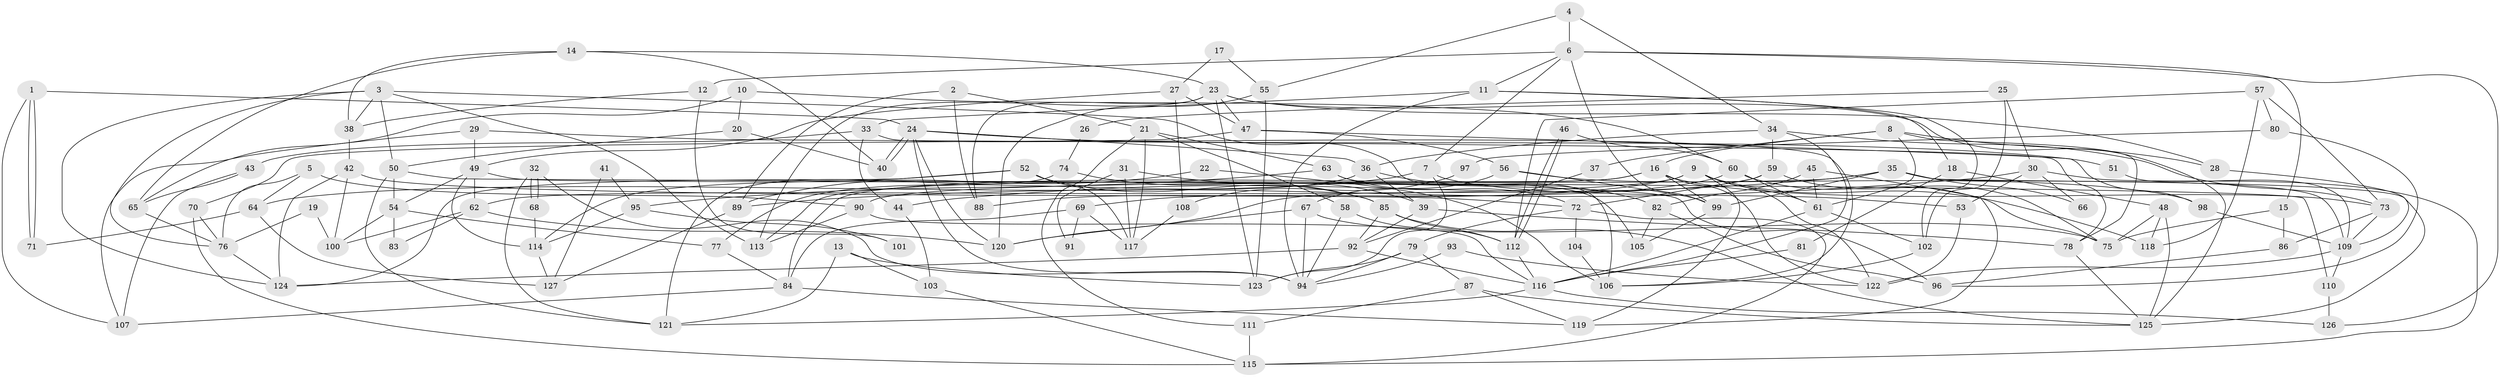 // Generated by graph-tools (version 1.1) at 2025/14/03/09/25 04:14:56]
// undirected, 127 vertices, 254 edges
graph export_dot {
graph [start="1"]
  node [color=gray90,style=filled];
  1;
  2;
  3;
  4;
  5;
  6;
  7;
  8;
  9;
  10;
  11;
  12;
  13;
  14;
  15;
  16;
  17;
  18;
  19;
  20;
  21;
  22;
  23;
  24;
  25;
  26;
  27;
  28;
  29;
  30;
  31;
  32;
  33;
  34;
  35;
  36;
  37;
  38;
  39;
  40;
  41;
  42;
  43;
  44;
  45;
  46;
  47;
  48;
  49;
  50;
  51;
  52;
  53;
  54;
  55;
  56;
  57;
  58;
  59;
  60;
  61;
  62;
  63;
  64;
  65;
  66;
  67;
  68;
  69;
  70;
  71;
  72;
  73;
  74;
  75;
  76;
  77;
  78;
  79;
  80;
  81;
  82;
  83;
  84;
  85;
  86;
  87;
  88;
  89;
  90;
  91;
  92;
  93;
  94;
  95;
  96;
  97;
  98;
  99;
  100;
  101;
  102;
  103;
  104;
  105;
  106;
  107;
  108;
  109;
  110;
  111;
  112;
  113;
  114;
  115;
  116;
  117;
  118;
  119;
  120;
  121;
  122;
  123;
  124;
  125;
  126;
  127;
  1 -- 107;
  1 -- 71;
  1 -- 71;
  1 -- 24;
  2 -- 88;
  2 -- 21;
  2 -- 89;
  3 -- 50;
  3 -- 76;
  3 -- 38;
  3 -- 106;
  3 -- 113;
  3 -- 124;
  4 -- 55;
  4 -- 34;
  4 -- 6;
  5 -- 64;
  5 -- 90;
  5 -- 76;
  6 -- 99;
  6 -- 7;
  6 -- 11;
  6 -- 12;
  6 -- 15;
  6 -- 126;
  7 -- 123;
  7 -- 53;
  7 -- 64;
  8 -- 16;
  8 -- 61;
  8 -- 28;
  8 -- 37;
  8 -- 78;
  9 -- 122;
  9 -- 119;
  9 -- 61;
  9 -- 62;
  9 -- 88;
  9 -- 118;
  10 -- 20;
  10 -- 60;
  10 -- 65;
  11 -- 94;
  11 -- 18;
  11 -- 33;
  11 -- 102;
  12 -- 38;
  12 -- 101;
  13 -- 121;
  13 -- 123;
  13 -- 103;
  14 -- 23;
  14 -- 65;
  14 -- 38;
  14 -- 40;
  15 -- 75;
  15 -- 86;
  16 -- 113;
  16 -- 73;
  16 -- 84;
  16 -- 99;
  16 -- 122;
  17 -- 55;
  17 -- 27;
  18 -- 48;
  18 -- 81;
  19 -- 76;
  19 -- 100;
  20 -- 50;
  20 -- 40;
  21 -- 58;
  21 -- 111;
  21 -- 63;
  21 -- 117;
  22 -- 89;
  22 -- 106;
  23 -- 113;
  23 -- 28;
  23 -- 47;
  23 -- 88;
  23 -- 123;
  23 -- 125;
  24 -- 40;
  24 -- 40;
  24 -- 36;
  24 -- 51;
  24 -- 94;
  24 -- 120;
  25 -- 30;
  25 -- 102;
  25 -- 26;
  26 -- 74;
  27 -- 49;
  27 -- 47;
  27 -- 108;
  28 -- 109;
  29 -- 107;
  29 -- 78;
  29 -- 49;
  30 -- 53;
  30 -- 115;
  30 -- 66;
  30 -- 89;
  31 -- 117;
  31 -- 39;
  31 -- 91;
  32 -- 121;
  32 -- 68;
  32 -- 68;
  32 -- 94;
  33 -- 106;
  33 -- 43;
  33 -- 44;
  34 -- 116;
  34 -- 36;
  34 -- 59;
  34 -- 73;
  35 -- 109;
  35 -- 44;
  35 -- 66;
  35 -- 90;
  35 -- 99;
  35 -- 125;
  36 -- 39;
  36 -- 77;
  36 -- 82;
  37 -- 92;
  38 -- 42;
  39 -- 78;
  39 -- 92;
  41 -- 127;
  41 -- 95;
  42 -- 72;
  42 -- 100;
  42 -- 124;
  43 -- 65;
  43 -- 107;
  44 -- 103;
  45 -- 61;
  45 -- 119;
  45 -- 82;
  46 -- 112;
  46 -- 112;
  46 -- 60;
  47 -- 56;
  47 -- 70;
  47 -- 98;
  48 -- 125;
  48 -- 75;
  48 -- 118;
  49 -- 62;
  49 -- 54;
  49 -- 96;
  49 -- 114;
  50 -- 54;
  50 -- 110;
  50 -- 121;
  51 -- 109;
  52 -- 124;
  52 -- 85;
  52 -- 114;
  52 -- 117;
  53 -- 122;
  54 -- 77;
  54 -- 83;
  54 -- 100;
  55 -- 123;
  55 -- 120;
  56 -- 67;
  56 -- 99;
  56 -- 98;
  57 -- 73;
  57 -- 118;
  57 -- 80;
  57 -- 112;
  58 -- 94;
  58 -- 112;
  59 -- 120;
  59 -- 72;
  59 -- 75;
  60 -- 75;
  60 -- 61;
  60 -- 69;
  61 -- 116;
  61 -- 102;
  62 -- 100;
  62 -- 83;
  62 -- 120;
  63 -- 105;
  63 -- 72;
  63 -- 95;
  64 -- 127;
  64 -- 71;
  65 -- 76;
  67 -- 94;
  67 -- 120;
  67 -- 75;
  68 -- 114;
  69 -- 117;
  69 -- 84;
  69 -- 91;
  70 -- 76;
  70 -- 115;
  72 -- 79;
  72 -- 104;
  72 -- 115;
  73 -- 86;
  73 -- 109;
  74 -- 85;
  74 -- 121;
  76 -- 124;
  77 -- 84;
  78 -- 125;
  79 -- 94;
  79 -- 87;
  79 -- 123;
  80 -- 96;
  80 -- 97;
  81 -- 116;
  82 -- 96;
  82 -- 105;
  84 -- 107;
  84 -- 119;
  85 -- 125;
  85 -- 112;
  85 -- 92;
  86 -- 96;
  87 -- 125;
  87 -- 111;
  87 -- 119;
  89 -- 127;
  90 -- 116;
  90 -- 113;
  92 -- 124;
  92 -- 116;
  93 -- 94;
  93 -- 122;
  95 -- 114;
  95 -- 101;
  97 -- 108;
  98 -- 109;
  99 -- 105;
  102 -- 106;
  103 -- 115;
  104 -- 106;
  108 -- 117;
  109 -- 110;
  109 -- 122;
  110 -- 126;
  111 -- 115;
  112 -- 116;
  114 -- 127;
  116 -- 121;
  116 -- 126;
}
